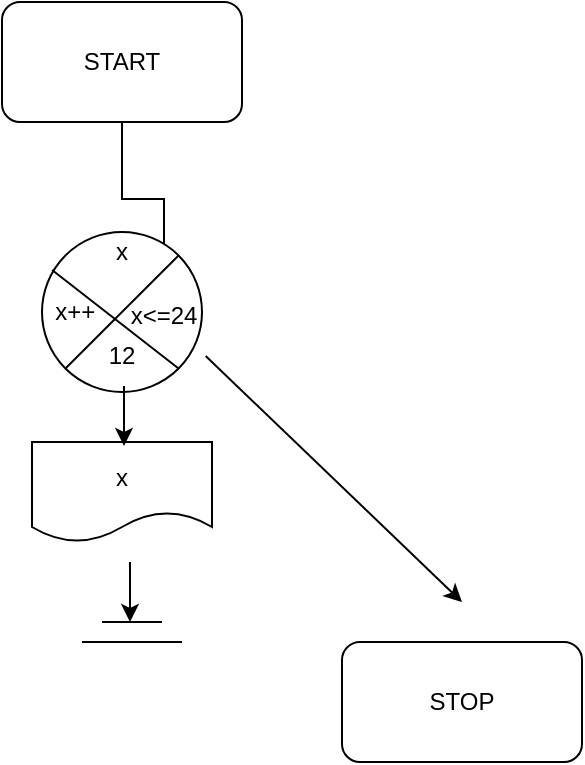 <mxfile version="22.1.11" type="device">
  <diagram name="Page-1" id="hEF0k4yIQenBFDTPMhXy">
    <mxGraphModel dx="1674" dy="772" grid="1" gridSize="10" guides="1" tooltips="1" connect="1" arrows="1" fold="1" page="1" pageScale="1" pageWidth="850" pageHeight="1100" math="0" shadow="0">
      <root>
        <mxCell id="0" />
        <mxCell id="1" parent="0" />
        <mxCell id="xl62nXRLDi-l8yk4Oxnx-16" value="" style="edgeStyle=orthogonalEdgeStyle;rounded=0;orthogonalLoop=1;jettySize=auto;html=1;" edge="1" parent="1" source="xl62nXRLDi-l8yk4Oxnx-1" target="xl62nXRLDi-l8yk4Oxnx-8">
          <mxGeometry relative="1" as="geometry" />
        </mxCell>
        <mxCell id="xl62nXRLDi-l8yk4Oxnx-1" value="START" style="rounded=1;whiteSpace=wrap;html=1;" vertex="1" parent="1">
          <mxGeometry x="220" y="90" width="120" height="60" as="geometry" />
        </mxCell>
        <mxCell id="xl62nXRLDi-l8yk4Oxnx-2" value="STOP" style="rounded=1;whiteSpace=wrap;html=1;" vertex="1" parent="1">
          <mxGeometry x="390" y="410" width="120" height="60" as="geometry" />
        </mxCell>
        <mxCell id="xl62nXRLDi-l8yk4Oxnx-3" value="&lt;br&gt;&lt;br&gt;&lt;br&gt;12" style="ellipse;whiteSpace=wrap;html=1;aspect=fixed;" vertex="1" parent="1">
          <mxGeometry x="240" y="205" width="80" height="80" as="geometry" />
        </mxCell>
        <mxCell id="xl62nXRLDi-l8yk4Oxnx-4" value="" style="endArrow=none;html=1;rounded=0;exitX=0;exitY=1;exitDx=0;exitDy=0;entryX=1;entryY=0;entryDx=0;entryDy=0;" edge="1" parent="1" source="xl62nXRLDi-l8yk4Oxnx-3" target="xl62nXRLDi-l8yk4Oxnx-3">
          <mxGeometry width="50" height="50" relative="1" as="geometry">
            <mxPoint x="400" y="420" as="sourcePoint" />
            <mxPoint x="330" y="210" as="targetPoint" />
            <Array as="points" />
          </mxGeometry>
        </mxCell>
        <mxCell id="xl62nXRLDi-l8yk4Oxnx-5" value="" style="endArrow=none;html=1;rounded=0;entryX=1;entryY=1;entryDx=0;entryDy=0;exitX=0.063;exitY=0.238;exitDx=0;exitDy=0;exitPerimeter=0;" edge="1" parent="1" source="xl62nXRLDi-l8yk4Oxnx-3" target="xl62nXRLDi-l8yk4Oxnx-3">
          <mxGeometry width="50" height="50" relative="1" as="geometry">
            <mxPoint x="200" y="230" as="sourcePoint" />
            <mxPoint x="250" y="180" as="targetPoint" />
          </mxGeometry>
        </mxCell>
        <mxCell id="xl62nXRLDi-l8yk4Oxnx-6" value="&amp;nbsp; &amp;nbsp; x++" style="text;html=1;strokeColor=none;fillColor=none;align=center;verticalAlign=middle;whiteSpace=wrap;rounded=0;" vertex="1" parent="1">
          <mxGeometry x="220" y="230" width="60" height="30" as="geometry" />
        </mxCell>
        <mxCell id="xl62nXRLDi-l8yk4Oxnx-7" value="x" style="text;html=1;strokeColor=none;fillColor=none;align=center;verticalAlign=middle;whiteSpace=wrap;rounded=0;" vertex="1" parent="1">
          <mxGeometry x="250" y="200" width="60" height="30" as="geometry" />
        </mxCell>
        <mxCell id="xl62nXRLDi-l8yk4Oxnx-8" value="x&amp;lt;=24" style="text;html=1;strokeColor=none;fillColor=none;align=center;verticalAlign=middle;whiteSpace=wrap;rounded=0;" vertex="1" parent="1">
          <mxGeometry x="261" y="227" width="80" height="40" as="geometry" />
        </mxCell>
        <mxCell id="xl62nXRLDi-l8yk4Oxnx-10" value="x" style="shape=document;whiteSpace=wrap;html=1;boundedLbl=1;" vertex="1" parent="1">
          <mxGeometry x="235" y="310" width="90" height="50" as="geometry" />
        </mxCell>
        <mxCell id="xl62nXRLDi-l8yk4Oxnx-11" value="" style="endArrow=none;html=1;rounded=0;" edge="1" parent="1">
          <mxGeometry width="50" height="50" relative="1" as="geometry">
            <mxPoint x="270" y="400" as="sourcePoint" />
            <mxPoint x="300" y="400" as="targetPoint" />
          </mxGeometry>
        </mxCell>
        <mxCell id="xl62nXRLDi-l8yk4Oxnx-12" value="" style="endArrow=none;html=1;rounded=0;" edge="1" parent="1">
          <mxGeometry width="50" height="50" relative="1" as="geometry">
            <mxPoint x="260" y="410" as="sourcePoint" />
            <mxPoint x="310" y="410" as="targetPoint" />
          </mxGeometry>
        </mxCell>
        <mxCell id="xl62nXRLDi-l8yk4Oxnx-13" value="" style="endArrow=classic;html=1;rounded=0;" edge="1" parent="1">
          <mxGeometry width="50" height="50" relative="1" as="geometry">
            <mxPoint x="284" y="370" as="sourcePoint" />
            <mxPoint x="284" y="400" as="targetPoint" />
          </mxGeometry>
        </mxCell>
        <mxCell id="xl62nXRLDi-l8yk4Oxnx-14" value="" style="endArrow=classic;html=1;rounded=0;" edge="1" parent="1">
          <mxGeometry width="50" height="50" relative="1" as="geometry">
            <mxPoint x="281" y="282" as="sourcePoint" />
            <mxPoint x="281" y="312" as="targetPoint" />
          </mxGeometry>
        </mxCell>
        <mxCell id="xl62nXRLDi-l8yk4Oxnx-15" value="" style="endArrow=classic;html=1;rounded=0;" edge="1" parent="1" source="xl62nXRLDi-l8yk4Oxnx-8">
          <mxGeometry width="50" height="50" relative="1" as="geometry">
            <mxPoint x="400" y="420" as="sourcePoint" />
            <mxPoint x="450" y="390" as="targetPoint" />
          </mxGeometry>
        </mxCell>
      </root>
    </mxGraphModel>
  </diagram>
</mxfile>
